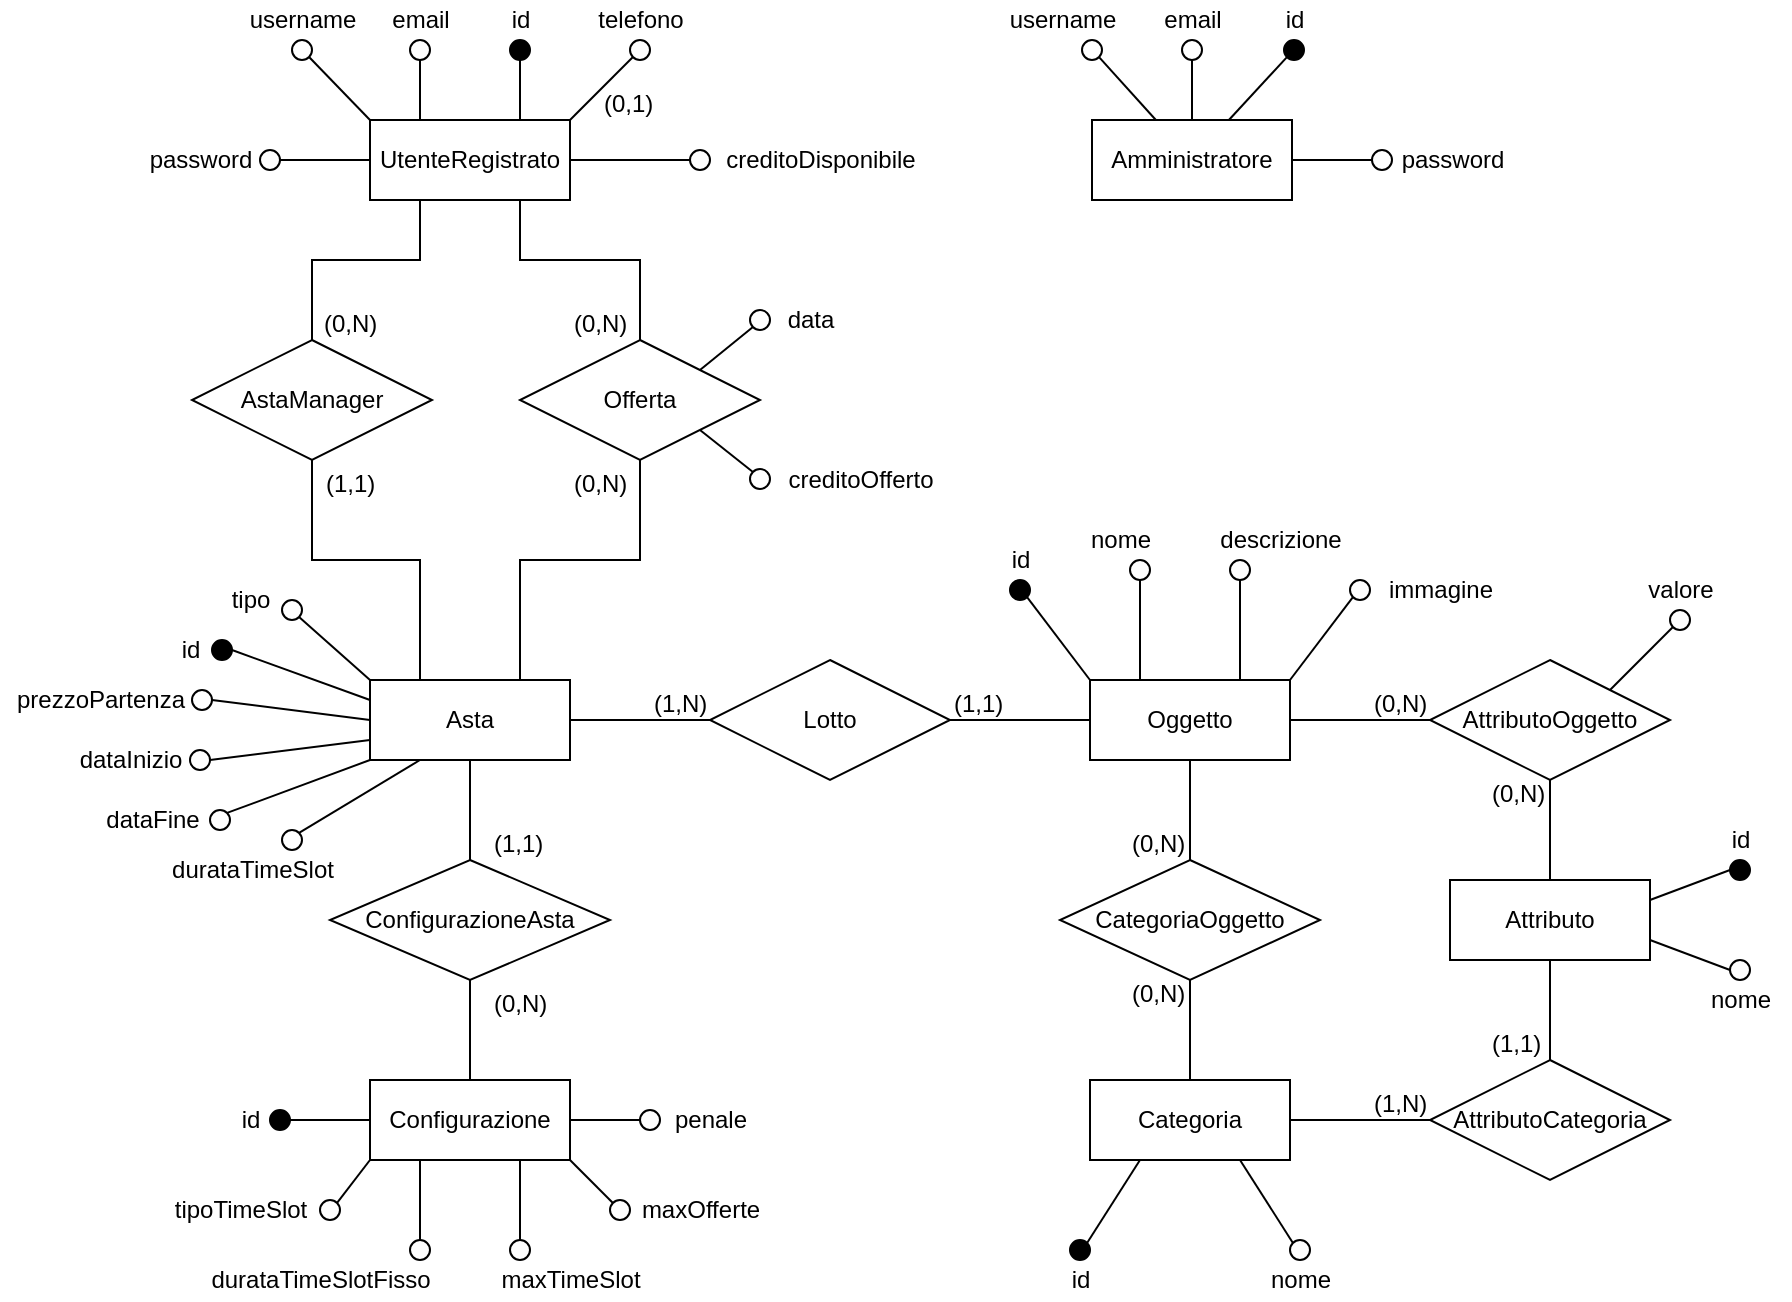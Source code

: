 <mxfile version="12.7.4" type="device"><diagram id="C5RBs43oDa-KdzZeNtuy" name="Page-1"><mxGraphModel dx="868" dy="457" grid="1" gridSize="10" guides="1" tooltips="1" connect="1" arrows="1" fold="1" page="1" pageScale="1" pageWidth="827" pageHeight="1169" math="0" shadow="0"><root><mxCell id="WIyWlLk6GJQsqaUBKTNV-0"/><mxCell id="WIyWlLk6GJQsqaUBKTNV-1" parent="WIyWlLk6GJQsqaUBKTNV-0"/><mxCell id="B5QC1HTYTgnhZ62TJwQQ-0" value="UtenteRegistrato" style="whiteSpace=wrap;html=1;align=center;" parent="WIyWlLk6GJQsqaUBKTNV-1" vertex="1"><mxGeometry x="189" y="100" width="100" height="40" as="geometry"/></mxCell><mxCell id="B5QC1HTYTgnhZ62TJwQQ-2" value="Asta" style="whiteSpace=wrap;html=1;align=center;" parent="WIyWlLk6GJQsqaUBKTNV-1" vertex="1"><mxGeometry x="189" y="380" width="100" height="40" as="geometry"/></mxCell><mxCell id="B5QC1HTYTgnhZ62TJwQQ-5" value="Configurazione" style="whiteSpace=wrap;html=1;align=center;" parent="WIyWlLk6GJQsqaUBKTNV-1" vertex="1"><mxGeometry x="189" y="580" width="100" height="40" as="geometry"/></mxCell><mxCell id="B5QC1HTYTgnhZ62TJwQQ-6" value="AstaManager" style="shape=rhombus;perimeter=rhombusPerimeter;whiteSpace=wrap;html=1;align=center;" parent="WIyWlLk6GJQsqaUBKTNV-1" vertex="1"><mxGeometry x="100" y="210" width="120" height="60" as="geometry"/></mxCell><mxCell id="B5QC1HTYTgnhZ62TJwQQ-9" value="ConfigurazioneAsta" style="shape=rhombus;perimeter=rhombusPerimeter;whiteSpace=wrap;html=1;align=center;" parent="WIyWlLk6GJQsqaUBKTNV-1" vertex="1"><mxGeometry x="169" y="470" width="140" height="60" as="geometry"/></mxCell><mxCell id="B5QC1HTYTgnhZ62TJwQQ-10" value="Lotto" style="shape=rhombus;perimeter=rhombusPerimeter;whiteSpace=wrap;html=1;align=center;" parent="WIyWlLk6GJQsqaUBKTNV-1" vertex="1"><mxGeometry x="359" y="370" width="120" height="60" as="geometry"/></mxCell><mxCell id="B5QC1HTYTgnhZ62TJwQQ-12" value="username" style="text;html=1;align=center;verticalAlign=middle;resizable=0;points=[];autosize=1;" parent="WIyWlLk6GJQsqaUBKTNV-1" vertex="1"><mxGeometry x="500" y="40" width="70" height="20" as="geometry"/></mxCell><mxCell id="B5QC1HTYTgnhZ62TJwQQ-14" value="Amministratore" style="whiteSpace=wrap;html=1;align=center;" parent="WIyWlLk6GJQsqaUBKTNV-1" vertex="1"><mxGeometry x="550" y="100" width="100" height="40" as="geometry"/></mxCell><mxCell id="B5QC1HTYTgnhZ62TJwQQ-17" value="" style="endArrow=none;html=1;labelBackgroundColor=#000000;fillColor=#000000;entryX=1;entryY=1;entryDx=0;entryDy=0;" parent="WIyWlLk6GJQsqaUBKTNV-1" source="B5QC1HTYTgnhZ62TJwQQ-14" target="B5QC1HTYTgnhZ62TJwQQ-18" edge="1"><mxGeometry width="50" height="50" relative="1" as="geometry"><mxPoint x="576" y="100" as="sourcePoint"/><mxPoint x="546" y="65" as="targetPoint"/></mxGeometry></mxCell><mxCell id="B5QC1HTYTgnhZ62TJwQQ-18" value="" style="ellipse;whiteSpace=wrap;html=1;align=center;" parent="WIyWlLk6GJQsqaUBKTNV-1" vertex="1"><mxGeometry x="545" y="60" width="10" height="10" as="geometry"/></mxCell><mxCell id="B5QC1HTYTgnhZ62TJwQQ-19" value="email" style="text;html=1;align=center;verticalAlign=middle;resizable=0;points=[];autosize=1;" parent="WIyWlLk6GJQsqaUBKTNV-1" vertex="1"><mxGeometry x="580" y="40" width="40" height="20" as="geometry"/></mxCell><mxCell id="B5QC1HTYTgnhZ62TJwQQ-20" value="" style="ellipse;whiteSpace=wrap;html=1;align=center;" parent="WIyWlLk6GJQsqaUBKTNV-1" vertex="1"><mxGeometry x="595" y="60" width="10" height="10" as="geometry"/></mxCell><mxCell id="B5QC1HTYTgnhZ62TJwQQ-21" value="id" style="text;html=1;align=center;verticalAlign=middle;resizable=0;points=[];autosize=1;" parent="WIyWlLk6GJQsqaUBKTNV-1" vertex="1"><mxGeometry x="641" y="40" width="20" height="20" as="geometry"/></mxCell><mxCell id="B5QC1HTYTgnhZ62TJwQQ-22" value="" style="ellipse;whiteSpace=wrap;html=1;align=center;fillColor=#000000;" parent="WIyWlLk6GJQsqaUBKTNV-1" vertex="1"><mxGeometry x="646" y="60" width="10" height="10" as="geometry"/></mxCell><mxCell id="B5QC1HTYTgnhZ62TJwQQ-23" value="" style="endArrow=none;html=1;labelBackgroundColor=#000000;fillColor=#000000;entryX=0.5;entryY=1;entryDx=0;entryDy=0;" parent="WIyWlLk6GJQsqaUBKTNV-1" source="B5QC1HTYTgnhZ62TJwQQ-14" target="B5QC1HTYTgnhZ62TJwQQ-20" edge="1"><mxGeometry width="50" height="50" relative="1" as="geometry"><mxPoint x="601" y="100" as="sourcePoint"/><mxPoint x="871" y="240" as="targetPoint"/></mxGeometry></mxCell><mxCell id="B5QC1HTYTgnhZ62TJwQQ-24" value="" style="endArrow=none;html=1;labelBackgroundColor=#000000;fillColor=#000000;entryX=0;entryY=1;entryDx=0;entryDy=0;" parent="WIyWlLk6GJQsqaUBKTNV-1" source="B5QC1HTYTgnhZ62TJwQQ-14" target="B5QC1HTYTgnhZ62TJwQQ-22" edge="1"><mxGeometry width="50" height="50" relative="1" as="geometry"><mxPoint x="626" y="100" as="sourcePoint"/><mxPoint x="681" y="100" as="targetPoint"/></mxGeometry></mxCell><mxCell id="B5QC1HTYTgnhZ62TJwQQ-25" value="telefono" style="text;html=1;align=center;verticalAlign=middle;resizable=0;points=[];autosize=1;" parent="WIyWlLk6GJQsqaUBKTNV-1" vertex="1"><mxGeometry x="294" y="40" width="60" height="20" as="geometry"/></mxCell><mxCell id="B5QC1HTYTgnhZ62TJwQQ-26" value="" style="ellipse;whiteSpace=wrap;html=1;align=center;" parent="WIyWlLk6GJQsqaUBKTNV-1" vertex="1"><mxGeometry x="319" y="60" width="10" height="10" as="geometry"/></mxCell><mxCell id="B5QC1HTYTgnhZ62TJwQQ-27" value="" style="endArrow=none;html=1;labelBackgroundColor=#000000;fillColor=#000000;exitX=0.75;exitY=0;exitDx=0;exitDy=0;entryX=0;entryY=1;entryDx=0;entryDy=0;" parent="WIyWlLk6GJQsqaUBKTNV-1" target="B5QC1HTYTgnhZ62TJwQQ-26" edge="1"><mxGeometry width="50" height="50" relative="1" as="geometry"><mxPoint x="289" y="100" as="sourcePoint"/><mxPoint x="364" as="targetPoint"/></mxGeometry></mxCell><mxCell id="B5QC1HTYTgnhZ62TJwQQ-28" value="creditoDisponibile" style="text;html=1;align=center;verticalAlign=middle;resizable=0;points=[];autosize=1;" parent="WIyWlLk6GJQsqaUBKTNV-1" vertex="1"><mxGeometry x="359" y="110" width="110" height="20" as="geometry"/></mxCell><mxCell id="B5QC1HTYTgnhZ62TJwQQ-29" value="" style="ellipse;whiteSpace=wrap;html=1;align=center;" parent="WIyWlLk6GJQsqaUBKTNV-1" vertex="1"><mxGeometry x="349" y="115" width="10" height="10" as="geometry"/></mxCell><mxCell id="B5QC1HTYTgnhZ62TJwQQ-30" value="" style="endArrow=none;html=1;labelBackgroundColor=#000000;fillColor=#000000;exitX=1;exitY=0.5;exitDx=0;exitDy=0;entryX=0;entryY=0.5;entryDx=0;entryDy=0;" parent="WIyWlLk6GJQsqaUBKTNV-1" source="B5QC1HTYTgnhZ62TJwQQ-0" target="B5QC1HTYTgnhZ62TJwQQ-29" edge="1"><mxGeometry width="50" height="50" relative="1" as="geometry"><mxPoint x="379" y="150" as="sourcePoint"/><mxPoint x="319" y="50" as="targetPoint"/></mxGeometry></mxCell><mxCell id="B5QC1HTYTgnhZ62TJwQQ-35" value="" style="endArrow=none;html=1;rounded=0;labelBackgroundColor=#000000;fillColor=#000000;entryX=0;entryY=0.5;entryDx=0;entryDy=0;exitX=1;exitY=0.5;exitDx=0;exitDy=0;" parent="WIyWlLk6GJQsqaUBKTNV-1" source="B5QC1HTYTgnhZ62TJwQQ-2" target="B5QC1HTYTgnhZ62TJwQQ-10" edge="1"><mxGeometry relative="1" as="geometry"><mxPoint x="289" y="399.5" as="sourcePoint"/><mxPoint x="359" y="399.5" as="targetPoint"/></mxGeometry></mxCell><mxCell id="B5QC1HTYTgnhZ62TJwQQ-36" value="(1,N)" style="resizable=0;html=1;align=left;verticalAlign=bottom;" parent="B5QC1HTYTgnhZ62TJwQQ-35" connectable="0" vertex="1"><mxGeometry x="-1" relative="1" as="geometry"><mxPoint x="40" as="offset"/></mxGeometry></mxCell><mxCell id="B5QC1HTYTgnhZ62TJwQQ-37" value="" style="endArrow=none;html=1;rounded=0;labelBackgroundColor=#000000;fillColor=#000000;exitX=1;exitY=0.5;exitDx=0;exitDy=0;" parent="WIyWlLk6GJQsqaUBKTNV-1" source="B5QC1HTYTgnhZ62TJwQQ-10" target="mEuUZHEDWoG4GzLqdu4T-0" edge="1"><mxGeometry relative="1" as="geometry"><mxPoint x="479" y="399.5" as="sourcePoint"/><mxPoint x="549" y="400" as="targetPoint"/></mxGeometry></mxCell><mxCell id="B5QC1HTYTgnhZ62TJwQQ-38" value="(1,1)" style="resizable=0;html=1;align=left;verticalAlign=bottom;" parent="B5QC1HTYTgnhZ62TJwQQ-37" connectable="0" vertex="1"><mxGeometry x="-1" relative="1" as="geometry"><mxPoint as="offset"/></mxGeometry></mxCell><mxCell id="B5QC1HTYTgnhZ62TJwQQ-39" value="" style="endArrow=none;html=1;rounded=0;labelBackgroundColor=#000000;fillColor=#000000;exitX=0.75;exitY=1;exitDx=0;exitDy=0;" parent="WIyWlLk6GJQsqaUBKTNV-1" source="B5QC1HTYTgnhZ62TJwQQ-0" target="B5QC1HTYTgnhZ62TJwQQ-143" edge="1"><mxGeometry relative="1" as="geometry"><mxPoint x="224" y="180" as="sourcePoint"/><mxPoint x="239" y="215" as="targetPoint"/><Array as="points"><mxPoint x="264" y="170"/><mxPoint x="324" y="170"/></Array></mxGeometry></mxCell><mxCell id="B5QC1HTYTgnhZ62TJwQQ-40" value="(0,N)" style="resizable=0;html=1;align=left;verticalAlign=bottom;" parent="B5QC1HTYTgnhZ62TJwQQ-39" connectable="0" vertex="1"><mxGeometry x="-1" relative="1" as="geometry"><mxPoint x="25" y="70" as="offset"/></mxGeometry></mxCell><mxCell id="B5QC1HTYTgnhZ62TJwQQ-41" value="" style="endArrow=none;html=1;rounded=0;labelBackgroundColor=#000000;fillColor=#000000;exitX=0.25;exitY=1;exitDx=0;exitDy=0;entryX=0.5;entryY=0;entryDx=0;entryDy=0;entryPerimeter=0;" parent="WIyWlLk6GJQsqaUBKTNV-1" source="B5QC1HTYTgnhZ62TJwQQ-0" target="B5QC1HTYTgnhZ62TJwQQ-6" edge="1"><mxGeometry relative="1" as="geometry"><mxPoint x="89" y="140" as="sourcePoint"/><mxPoint x="154" y="190" as="targetPoint"/><Array as="points"><mxPoint x="214" y="170"/><mxPoint x="160" y="170"/></Array></mxGeometry></mxCell><mxCell id="B5QC1HTYTgnhZ62TJwQQ-42" value="(0,N)" style="resizable=0;html=1;align=left;verticalAlign=bottom;" parent="B5QC1HTYTgnhZ62TJwQQ-41" connectable="0" vertex="1"><mxGeometry x="-1" relative="1" as="geometry"><mxPoint x="-50" y="70" as="offset"/></mxGeometry></mxCell><mxCell id="B5QC1HTYTgnhZ62TJwQQ-43" value="" style="endArrow=none;html=1;rounded=0;labelBackgroundColor=#000000;fillColor=#000000;exitX=0.5;exitY=1;exitDx=0;exitDy=0;entryX=0.75;entryY=0;entryDx=0;entryDy=0;" parent="WIyWlLk6GJQsqaUBKTNV-1" source="B5QC1HTYTgnhZ62TJwQQ-143" target="B5QC1HTYTgnhZ62TJwQQ-2" edge="1"><mxGeometry relative="1" as="geometry"><mxPoint x="239" y="275" as="sourcePoint"/><mxPoint x="239" y="340" as="targetPoint"/><Array as="points"><mxPoint x="324" y="320"/><mxPoint x="264" y="320"/></Array></mxGeometry></mxCell><mxCell id="B5QC1HTYTgnhZ62TJwQQ-44" value="(0,N)" style="resizable=0;html=1;align=left;verticalAlign=bottom;" parent="B5QC1HTYTgnhZ62TJwQQ-43" connectable="0" vertex="1"><mxGeometry x="-1" relative="1" as="geometry"><mxPoint x="-35" y="20" as="offset"/></mxGeometry></mxCell><mxCell id="B5QC1HTYTgnhZ62TJwQQ-45" value="" style="endArrow=none;html=1;rounded=0;labelBackgroundColor=#000000;fillColor=#000000;exitX=0.5;exitY=1;exitDx=0;exitDy=0;entryX=0.25;entryY=0;entryDx=0;entryDy=0;" parent="WIyWlLk6GJQsqaUBKTNV-1" source="B5QC1HTYTgnhZ62TJwQQ-6" target="B5QC1HTYTgnhZ62TJwQQ-2" edge="1"><mxGeometry relative="1" as="geometry"><mxPoint x="159" y="250" as="sourcePoint"/><mxPoint x="224" y="300" as="targetPoint"/><Array as="points"><mxPoint x="160" y="320"/><mxPoint x="214" y="320"/></Array></mxGeometry></mxCell><mxCell id="B5QC1HTYTgnhZ62TJwQQ-46" value="(1,1)" style="resizable=0;html=1;align=left;verticalAlign=bottom;" parent="B5QC1HTYTgnhZ62TJwQQ-45" connectable="0" vertex="1"><mxGeometry x="-1" relative="1" as="geometry"><mxPoint x="5" y="20" as="offset"/></mxGeometry></mxCell><mxCell id="B5QC1HTYTgnhZ62TJwQQ-47" value="" style="endArrow=none;html=1;rounded=0;labelBackgroundColor=#000000;fillColor=#000000;entryX=0.5;entryY=0;entryDx=0;entryDy=0;exitX=0.5;exitY=1;exitDx=0;exitDy=0;" parent="WIyWlLk6GJQsqaUBKTNV-1" source="B5QC1HTYTgnhZ62TJwQQ-2" target="B5QC1HTYTgnhZ62TJwQQ-9" edge="1"><mxGeometry relative="1" as="geometry"><mxPoint x="299" y="460" as="sourcePoint"/><mxPoint x="369" y="460" as="targetPoint"/></mxGeometry></mxCell><mxCell id="B5QC1HTYTgnhZ62TJwQQ-48" value="(1,1)" style="resizable=0;html=1;align=left;verticalAlign=bottom;" parent="B5QC1HTYTgnhZ62TJwQQ-47" connectable="0" vertex="1"><mxGeometry x="-1" relative="1" as="geometry"><mxPoint x="10" y="50" as="offset"/></mxGeometry></mxCell><mxCell id="B5QC1HTYTgnhZ62TJwQQ-49" value="" style="endArrow=none;html=1;rounded=0;labelBackgroundColor=#000000;fillColor=#000000;" parent="WIyWlLk6GJQsqaUBKTNV-1" source="B5QC1HTYTgnhZ62TJwQQ-9" target="B5QC1HTYTgnhZ62TJwQQ-5" edge="1"><mxGeometry relative="1" as="geometry"><mxPoint x="238.5" y="530" as="sourcePoint"/><mxPoint x="238.5" y="580" as="targetPoint"/></mxGeometry></mxCell><mxCell id="B5QC1HTYTgnhZ62TJwQQ-50" value="(0,N)" style="resizable=0;html=1;align=left;verticalAlign=bottom;" parent="B5QC1HTYTgnhZ62TJwQQ-49" connectable="0" vertex="1"><mxGeometry x="-1" relative="1" as="geometry"><mxPoint x="10" y="20" as="offset"/></mxGeometry></mxCell><mxCell id="B5QC1HTYTgnhZ62TJwQQ-55" value="creditoOfferto" style="text;html=1;align=center;verticalAlign=middle;resizable=0;points=[];autosize=1;" parent="WIyWlLk6GJQsqaUBKTNV-1" vertex="1"><mxGeometry x="389" y="269.5" width="90" height="20" as="geometry"/></mxCell><mxCell id="B5QC1HTYTgnhZ62TJwQQ-56" value="" style="ellipse;whiteSpace=wrap;html=1;align=center;" parent="WIyWlLk6GJQsqaUBKTNV-1" vertex="1"><mxGeometry x="379" y="274.5" width="10" height="10" as="geometry"/></mxCell><mxCell id="B5QC1HTYTgnhZ62TJwQQ-57" value="" style="endArrow=none;html=1;labelBackgroundColor=#000000;fillColor=#000000;entryX=1;entryY=1;entryDx=0;entryDy=0;exitX=0;exitY=0;exitDx=0;exitDy=0;" parent="WIyWlLk6GJQsqaUBKTNV-1" source="B5QC1HTYTgnhZ62TJwQQ-56" target="B5QC1HTYTgnhZ62TJwQQ-143" edge="1"><mxGeometry width="50" height="50" relative="1" as="geometry"><mxPoint x="294" y="280" as="sourcePoint"/><mxPoint x="274" y="260" as="targetPoint"/></mxGeometry></mxCell><mxCell id="B5QC1HTYTgnhZ62TJwQQ-58" value="id" style="text;html=1;align=center;verticalAlign=middle;resizable=0;points=[];autosize=1;" parent="WIyWlLk6GJQsqaUBKTNV-1" vertex="1"><mxGeometry x="89" y="355" width="20" height="20" as="geometry"/></mxCell><mxCell id="B5QC1HTYTgnhZ62TJwQQ-59" value="" style="ellipse;whiteSpace=wrap;html=1;align=center;fillColor=#000000;" parent="WIyWlLk6GJQsqaUBKTNV-1" vertex="1"><mxGeometry x="110" y="360" width="10" height="10" as="geometry"/></mxCell><mxCell id="B5QC1HTYTgnhZ62TJwQQ-60" value="prezzoPartenza" style="text;html=1;align=center;verticalAlign=middle;resizable=0;points=[];autosize=1;" parent="WIyWlLk6GJQsqaUBKTNV-1" vertex="1"><mxGeometry x="4" y="380" width="100" height="20" as="geometry"/></mxCell><mxCell id="B5QC1HTYTgnhZ62TJwQQ-61" value="" style="ellipse;whiteSpace=wrap;html=1;align=center;" parent="WIyWlLk6GJQsqaUBKTNV-1" vertex="1"><mxGeometry x="100" y="385" width="10" height="10" as="geometry"/></mxCell><mxCell id="B5QC1HTYTgnhZ62TJwQQ-62" value="dataFine" style="text;html=1;align=center;verticalAlign=middle;resizable=0;points=[];autosize=1;" parent="WIyWlLk6GJQsqaUBKTNV-1" vertex="1"><mxGeometry x="50" y="440" width="60" height="20" as="geometry"/></mxCell><mxCell id="B5QC1HTYTgnhZ62TJwQQ-63" value="" style="ellipse;whiteSpace=wrap;html=1;align=center;" parent="WIyWlLk6GJQsqaUBKTNV-1" vertex="1"><mxGeometry x="109" y="445" width="10" height="10" as="geometry"/></mxCell><mxCell id="B5QC1HTYTgnhZ62TJwQQ-64" value="durataTimeSlot" style="text;html=1;align=center;verticalAlign=middle;resizable=0;points=[];autosize=1;" parent="WIyWlLk6GJQsqaUBKTNV-1" vertex="1"><mxGeometry x="80" y="465" width="100" height="20" as="geometry"/></mxCell><mxCell id="B5QC1HTYTgnhZ62TJwQQ-65" value="" style="ellipse;whiteSpace=wrap;html=1;align=center;" parent="WIyWlLk6GJQsqaUBKTNV-1" vertex="1"><mxGeometry x="145" y="455" width="10" height="10" as="geometry"/></mxCell><mxCell id="B5QC1HTYTgnhZ62TJwQQ-66" value="dataInizio" style="text;html=1;align=center;verticalAlign=middle;resizable=0;points=[];autosize=1;" parent="WIyWlLk6GJQsqaUBKTNV-1" vertex="1"><mxGeometry x="34" y="410" width="70" height="20" as="geometry"/></mxCell><mxCell id="B5QC1HTYTgnhZ62TJwQQ-67" value="" style="ellipse;whiteSpace=wrap;html=1;align=center;" parent="WIyWlLk6GJQsqaUBKTNV-1" vertex="1"><mxGeometry x="99" y="415" width="10" height="10" as="geometry"/></mxCell><mxCell id="B5QC1HTYTgnhZ62TJwQQ-68" value="" style="endArrow=none;html=1;rounded=0;labelBackgroundColor=#000000;fillColor=#000000;entryX=0;entryY=0.25;entryDx=0;entryDy=0;exitX=1;exitY=0.5;exitDx=0;exitDy=0;" parent="WIyWlLk6GJQsqaUBKTNV-1" source="B5QC1HTYTgnhZ62TJwQQ-59" target="B5QC1HTYTgnhZ62TJwQQ-2" edge="1"><mxGeometry relative="1" as="geometry"><mxPoint x="93" y="369" as="sourcePoint"/><mxPoint x="259" y="390" as="targetPoint"/></mxGeometry></mxCell><mxCell id="B5QC1HTYTgnhZ62TJwQQ-69" value="" style="endArrow=none;html=1;rounded=0;labelBackgroundColor=#000000;fillColor=#000000;exitX=1;exitY=0;exitDx=0;exitDy=0;entryX=0.25;entryY=1;entryDx=0;entryDy=0;" parent="WIyWlLk6GJQsqaUBKTNV-1" source="B5QC1HTYTgnhZ62TJwQQ-65" target="B5QC1HTYTgnhZ62TJwQQ-2" edge="1"><mxGeometry relative="1" as="geometry"><mxPoint x="79" y="410" as="sourcePoint"/><mxPoint x="239" y="410" as="targetPoint"/></mxGeometry></mxCell><mxCell id="B5QC1HTYTgnhZ62TJwQQ-70" value="" style="endArrow=none;html=1;rounded=0;labelBackgroundColor=#000000;fillColor=#000000;exitX=1;exitY=0.5;exitDx=0;exitDy=0;entryX=0;entryY=0.5;entryDx=0;entryDy=0;" parent="WIyWlLk6GJQsqaUBKTNV-1" source="B5QC1HTYTgnhZ62TJwQQ-61" target="B5QC1HTYTgnhZ62TJwQQ-2" edge="1"><mxGeometry relative="1" as="geometry"><mxPoint x="89" y="390" as="sourcePoint"/><mxPoint x="249" y="390" as="targetPoint"/></mxGeometry></mxCell><mxCell id="B5QC1HTYTgnhZ62TJwQQ-71" value="" style="endArrow=none;html=1;rounded=0;labelBackgroundColor=#000000;fillColor=#000000;exitX=1;exitY=0.5;exitDx=0;exitDy=0;entryX=0;entryY=0.75;entryDx=0;entryDy=0;" parent="WIyWlLk6GJQsqaUBKTNV-1" source="B5QC1HTYTgnhZ62TJwQQ-67" target="B5QC1HTYTgnhZ62TJwQQ-2" edge="1"><mxGeometry relative="1" as="geometry"><mxPoint x="79" y="400" as="sourcePoint"/><mxPoint x="189" y="400" as="targetPoint"/></mxGeometry></mxCell><mxCell id="B5QC1HTYTgnhZ62TJwQQ-72" value="" style="endArrow=none;html=1;rounded=0;labelBackgroundColor=#000000;fillColor=#000000;exitX=1;exitY=0;exitDx=0;exitDy=0;entryX=0;entryY=1;entryDx=0;entryDy=0;" parent="WIyWlLk6GJQsqaUBKTNV-1" source="B5QC1HTYTgnhZ62TJwQQ-63" target="B5QC1HTYTgnhZ62TJwQQ-2" edge="1"><mxGeometry relative="1" as="geometry"><mxPoint x="109" y="410" as="sourcePoint"/><mxPoint x="269" y="410" as="targetPoint"/></mxGeometry></mxCell><mxCell id="B5QC1HTYTgnhZ62TJwQQ-73" value="id" style="text;html=1;align=center;verticalAlign=middle;resizable=0;points=[];autosize=1;" parent="WIyWlLk6GJQsqaUBKTNV-1" vertex="1"><mxGeometry x="119" y="590" width="20" height="20" as="geometry"/></mxCell><mxCell id="B5QC1HTYTgnhZ62TJwQQ-74" value="" style="ellipse;whiteSpace=wrap;html=1;align=center;fillColor=#000000;" parent="WIyWlLk6GJQsqaUBKTNV-1" vertex="1"><mxGeometry x="139" y="595" width="10" height="10" as="geometry"/></mxCell><mxCell id="B5QC1HTYTgnhZ62TJwQQ-75" value="tipoTimeSlot" style="text;html=1;align=center;verticalAlign=middle;resizable=0;points=[];autosize=1;" parent="WIyWlLk6GJQsqaUBKTNV-1" vertex="1"><mxGeometry x="84" y="635" width="80" height="20" as="geometry"/></mxCell><mxCell id="B5QC1HTYTgnhZ62TJwQQ-76" value="" style="ellipse;whiteSpace=wrap;html=1;align=center;" parent="WIyWlLk6GJQsqaUBKTNV-1" vertex="1"><mxGeometry x="164" y="640" width="10" height="10" as="geometry"/></mxCell><mxCell id="B5QC1HTYTgnhZ62TJwQQ-77" value="maxTimeSlot" style="text;html=1;align=center;verticalAlign=middle;resizable=0;points=[];autosize=1;" parent="WIyWlLk6GJQsqaUBKTNV-1" vertex="1"><mxGeometry x="244" y="670" width="90" height="20" as="geometry"/></mxCell><mxCell id="B5QC1HTYTgnhZ62TJwQQ-78" value="" style="ellipse;whiteSpace=wrap;html=1;align=center;" parent="WIyWlLk6GJQsqaUBKTNV-1" vertex="1"><mxGeometry x="259" y="660" width="10" height="10" as="geometry"/></mxCell><mxCell id="B5QC1HTYTgnhZ62TJwQQ-79" value="maxOfferte" style="text;html=1;align=center;verticalAlign=middle;resizable=0;points=[];autosize=1;" parent="WIyWlLk6GJQsqaUBKTNV-1" vertex="1"><mxGeometry x="319" y="635" width="70" height="20" as="geometry"/></mxCell><mxCell id="B5QC1HTYTgnhZ62TJwQQ-80" value="" style="ellipse;whiteSpace=wrap;html=1;align=center;" parent="WIyWlLk6GJQsqaUBKTNV-1" vertex="1"><mxGeometry x="309" y="640" width="10" height="10" as="geometry"/></mxCell><mxCell id="B5QC1HTYTgnhZ62TJwQQ-81" value="durataTimeSlotFisso" style="text;html=1;align=center;verticalAlign=middle;resizable=0;points=[];autosize=1;" parent="WIyWlLk6GJQsqaUBKTNV-1" vertex="1"><mxGeometry x="99" y="670" width="130" height="20" as="geometry"/></mxCell><mxCell id="B5QC1HTYTgnhZ62TJwQQ-82" value="" style="ellipse;whiteSpace=wrap;html=1;align=center;" parent="WIyWlLk6GJQsqaUBKTNV-1" vertex="1"><mxGeometry x="209" y="660" width="10" height="10" as="geometry"/></mxCell><mxCell id="B5QC1HTYTgnhZ62TJwQQ-83" value="data" style="text;html=1;align=center;verticalAlign=middle;resizable=0;points=[];autosize=1;" parent="WIyWlLk6GJQsqaUBKTNV-1" vertex="1"><mxGeometry x="389" y="190" width="40" height="20" as="geometry"/></mxCell><mxCell id="B5QC1HTYTgnhZ62TJwQQ-84" value="" style="ellipse;whiteSpace=wrap;html=1;align=center;fillColor=#FFFFFF;" parent="WIyWlLk6GJQsqaUBKTNV-1" vertex="1"><mxGeometry x="379" y="195" width="10" height="10" as="geometry"/></mxCell><mxCell id="B5QC1HTYTgnhZ62TJwQQ-85" value="" style="endArrow=none;html=1;rounded=0;labelBackgroundColor=#000000;fillColor=#000000;exitX=1;exitY=0;exitDx=0;exitDy=0;entryX=0;entryY=1;entryDx=0;entryDy=0;" parent="WIyWlLk6GJQsqaUBKTNV-1" source="B5QC1HTYTgnhZ62TJwQQ-143" target="B5QC1HTYTgnhZ62TJwQQ-84" edge="1"><mxGeometry relative="1" as="geometry"><mxPoint x="410" y="222.5" as="sourcePoint"/><mxPoint x="385" y="209" as="targetPoint"/></mxGeometry></mxCell><mxCell id="B5QC1HTYTgnhZ62TJwQQ-86" value="penale" style="text;html=1;align=center;verticalAlign=middle;resizable=0;points=[];autosize=1;" parent="WIyWlLk6GJQsqaUBKTNV-1" vertex="1"><mxGeometry x="334" y="590" width="50" height="20" as="geometry"/></mxCell><mxCell id="B5QC1HTYTgnhZ62TJwQQ-87" value="" style="ellipse;whiteSpace=wrap;html=1;align=center;" parent="WIyWlLk6GJQsqaUBKTNV-1" vertex="1"><mxGeometry x="324" y="595" width="10" height="10" as="geometry"/></mxCell><mxCell id="B5QC1HTYTgnhZ62TJwQQ-88" value="" style="endArrow=none;html=1;rounded=0;labelBackgroundColor=#000000;fillColor=#000000;exitX=1;exitY=0.5;exitDx=0;exitDy=0;entryX=0;entryY=0.5;entryDx=0;entryDy=0;" parent="WIyWlLk6GJQsqaUBKTNV-1" source="B5QC1HTYTgnhZ62TJwQQ-74" target="B5QC1HTYTgnhZ62TJwQQ-5" edge="1"><mxGeometry relative="1" as="geometry"><mxPoint x="139" y="580" as="sourcePoint"/><mxPoint x="299" y="580" as="targetPoint"/></mxGeometry></mxCell><mxCell id="B5QC1HTYTgnhZ62TJwQQ-89" value="" style="endArrow=none;html=1;rounded=0;labelBackgroundColor=#000000;fillColor=#000000;exitX=1;exitY=0.5;exitDx=0;exitDy=0;entryX=0;entryY=0.5;entryDx=0;entryDy=0;" parent="WIyWlLk6GJQsqaUBKTNV-1" source="B5QC1HTYTgnhZ62TJwQQ-5" target="B5QC1HTYTgnhZ62TJwQQ-87" edge="1"><mxGeometry relative="1" as="geometry"><mxPoint x="304" y="610" as="sourcePoint"/><mxPoint x="344" y="610" as="targetPoint"/></mxGeometry></mxCell><mxCell id="B5QC1HTYTgnhZ62TJwQQ-90" value="" style="endArrow=none;html=1;rounded=0;labelBackgroundColor=#000000;fillColor=#000000;exitX=1;exitY=0;exitDx=0;exitDy=0;entryX=0;entryY=1;entryDx=0;entryDy=0;" parent="WIyWlLk6GJQsqaUBKTNV-1" source="B5QC1HTYTgnhZ62TJwQQ-76" target="B5QC1HTYTgnhZ62TJwQQ-5" edge="1"><mxGeometry relative="1" as="geometry"><mxPoint x="189" y="640" as="sourcePoint"/><mxPoint x="349" y="640" as="targetPoint"/></mxGeometry></mxCell><mxCell id="B5QC1HTYTgnhZ62TJwQQ-91" value="" style="endArrow=none;html=1;rounded=0;labelBackgroundColor=#000000;fillColor=#000000;exitX=0;exitY=0;exitDx=0;exitDy=0;entryX=1;entryY=1;entryDx=0;entryDy=0;" parent="WIyWlLk6GJQsqaUBKTNV-1" source="B5QC1HTYTgnhZ62TJwQQ-80" target="B5QC1HTYTgnhZ62TJwQQ-5" edge="1"><mxGeometry relative="1" as="geometry"><mxPoint x="282.536" y="650.004" as="sourcePoint"/><mxPoint x="299" y="628.54" as="targetPoint"/></mxGeometry></mxCell><mxCell id="B5QC1HTYTgnhZ62TJwQQ-92" value="" style="endArrow=none;html=1;rounded=0;labelBackgroundColor=#000000;fillColor=#000000;exitX=0.25;exitY=1;exitDx=0;exitDy=0;entryX=0.5;entryY=0;entryDx=0;entryDy=0;" parent="WIyWlLk6GJQsqaUBKTNV-1" source="B5QC1HTYTgnhZ62TJwQQ-5" target="B5QC1HTYTgnhZ62TJwQQ-82" edge="1"><mxGeometry relative="1" as="geometry"><mxPoint x="199" y="640" as="sourcePoint"/><mxPoint x="359" y="640" as="targetPoint"/></mxGeometry></mxCell><mxCell id="B5QC1HTYTgnhZ62TJwQQ-93" value="" style="endArrow=none;html=1;rounded=0;labelBackgroundColor=#000000;fillColor=#000000;exitX=0.75;exitY=1;exitDx=0;exitDy=0;entryX=0.5;entryY=0;entryDx=0;entryDy=0;" parent="WIyWlLk6GJQsqaUBKTNV-1" source="B5QC1HTYTgnhZ62TJwQQ-5" target="B5QC1HTYTgnhZ62TJwQQ-78" edge="1"><mxGeometry relative="1" as="geometry"><mxPoint x="249" y="640" as="sourcePoint"/><mxPoint x="409" y="640" as="targetPoint"/></mxGeometry></mxCell><mxCell id="B5QC1HTYTgnhZ62TJwQQ-129" value="username" style="text;html=1;align=center;verticalAlign=middle;resizable=0;points=[];autosize=1;" parent="WIyWlLk6GJQsqaUBKTNV-1" vertex="1"><mxGeometry x="120" y="40" width="70" height="20" as="geometry"/></mxCell><mxCell id="B5QC1HTYTgnhZ62TJwQQ-130" value="" style="endArrow=none;html=1;labelBackgroundColor=#000000;fillColor=#000000;exitX=0;exitY=0;exitDx=0;exitDy=0;entryX=1;entryY=1;entryDx=0;entryDy=0;" parent="WIyWlLk6GJQsqaUBKTNV-1" source="B5QC1HTYTgnhZ62TJwQQ-0" target="B5QC1HTYTgnhZ62TJwQQ-131" edge="1"><mxGeometry width="50" height="50" relative="1" as="geometry"><mxPoint x="215" y="100" as="sourcePoint"/><mxPoint x="185" y="65" as="targetPoint"/></mxGeometry></mxCell><mxCell id="B5QC1HTYTgnhZ62TJwQQ-131" value="" style="ellipse;whiteSpace=wrap;html=1;align=center;" parent="WIyWlLk6GJQsqaUBKTNV-1" vertex="1"><mxGeometry x="150" y="60" width="10" height="10" as="geometry"/></mxCell><mxCell id="B5QC1HTYTgnhZ62TJwQQ-132" value="email" style="text;html=1;align=center;verticalAlign=middle;resizable=0;points=[];autosize=1;" parent="WIyWlLk6GJQsqaUBKTNV-1" vertex="1"><mxGeometry x="194" y="40" width="40" height="20" as="geometry"/></mxCell><mxCell id="B5QC1HTYTgnhZ62TJwQQ-133" value="" style="ellipse;whiteSpace=wrap;html=1;align=center;" parent="WIyWlLk6GJQsqaUBKTNV-1" vertex="1"><mxGeometry x="209" y="60" width="10" height="10" as="geometry"/></mxCell><mxCell id="B5QC1HTYTgnhZ62TJwQQ-134" value="id" style="text;html=1;align=center;verticalAlign=middle;resizable=0;points=[];autosize=1;" parent="WIyWlLk6GJQsqaUBKTNV-1" vertex="1"><mxGeometry x="254" y="40" width="20" height="20" as="geometry"/></mxCell><mxCell id="B5QC1HTYTgnhZ62TJwQQ-135" value="" style="ellipse;whiteSpace=wrap;html=1;align=center;fillColor=#000000;" parent="WIyWlLk6GJQsqaUBKTNV-1" vertex="1"><mxGeometry x="259" y="60" width="10" height="10" as="geometry"/></mxCell><mxCell id="B5QC1HTYTgnhZ62TJwQQ-136" value="" style="endArrow=none;html=1;labelBackgroundColor=#000000;fillColor=#000000;exitX=0.25;exitY=0;exitDx=0;exitDy=0;entryX=0.5;entryY=1;entryDx=0;entryDy=0;" parent="WIyWlLk6GJQsqaUBKTNV-1" source="B5QC1HTYTgnhZ62TJwQQ-0" target="B5QC1HTYTgnhZ62TJwQQ-133" edge="1"><mxGeometry width="50" height="50" relative="1" as="geometry"><mxPoint x="240" y="100" as="sourcePoint"/><mxPoint x="510" y="240" as="targetPoint"/></mxGeometry></mxCell><mxCell id="B5QC1HTYTgnhZ62TJwQQ-137" value="" style="endArrow=none;html=1;labelBackgroundColor=#000000;fillColor=#000000;exitX=0.75;exitY=0;exitDx=0;exitDy=0;entryX=0.5;entryY=1;entryDx=0;entryDy=0;" parent="WIyWlLk6GJQsqaUBKTNV-1" source="B5QC1HTYTgnhZ62TJwQQ-0" target="B5QC1HTYTgnhZ62TJwQQ-135" edge="1"><mxGeometry width="50" height="50" relative="1" as="geometry"><mxPoint x="265" y="100" as="sourcePoint"/><mxPoint x="261" y="69" as="targetPoint"/></mxGeometry></mxCell><mxCell id="B5QC1HTYTgnhZ62TJwQQ-138" value="tipo" style="text;html=1;align=center;verticalAlign=middle;resizable=0;points=[];autosize=1;" parent="WIyWlLk6GJQsqaUBKTNV-1" vertex="1"><mxGeometry x="114" y="330" width="30" height="20" as="geometry"/></mxCell><mxCell id="B5QC1HTYTgnhZ62TJwQQ-139" value="" style="ellipse;whiteSpace=wrap;html=1;align=center;" parent="WIyWlLk6GJQsqaUBKTNV-1" vertex="1"><mxGeometry x="145" y="340" width="10" height="10" as="geometry"/></mxCell><mxCell id="B5QC1HTYTgnhZ62TJwQQ-142" value="" style="endArrow=none;html=1;exitX=0;exitY=0;exitDx=0;exitDy=0;entryX=1;entryY=1;entryDx=0;entryDy=0;" parent="WIyWlLk6GJQsqaUBKTNV-1" source="B5QC1HTYTgnhZ62TJwQQ-2" target="B5QC1HTYTgnhZ62TJwQQ-139" edge="1"><mxGeometry width="50" height="50" relative="1" as="geometry"><mxPoint x="319" y="380" as="sourcePoint"/><mxPoint x="369" y="330" as="targetPoint"/></mxGeometry></mxCell><mxCell id="B5QC1HTYTgnhZ62TJwQQ-143" value="Offerta" style="shape=rhombus;perimeter=rhombusPerimeter;whiteSpace=wrap;html=1;align=center;" parent="WIyWlLk6GJQsqaUBKTNV-1" vertex="1"><mxGeometry x="264" y="210" width="120" height="60" as="geometry"/></mxCell><mxCell id="ZuLHJsi_Lw3JEodBIXjf-0" value="(0,1)" style="resizable=0;html=1;align=left;verticalAlign=bottom;" parent="WIyWlLk6GJQsqaUBKTNV-1" connectable="0" vertex="1"><mxGeometry x="264" y="100" as="geometry"><mxPoint x="40" as="offset"/></mxGeometry></mxCell><mxCell id="mEuUZHEDWoG4GzLqdu4T-0" value="Oggetto" style="whiteSpace=wrap;html=1;align=center;" parent="WIyWlLk6GJQsqaUBKTNV-1" vertex="1"><mxGeometry x="549" y="380" width="100" height="40" as="geometry"/></mxCell><mxCell id="mEuUZHEDWoG4GzLqdu4T-1" value="Categoria" style="whiteSpace=wrap;html=1;align=center;" parent="WIyWlLk6GJQsqaUBKTNV-1" vertex="1"><mxGeometry x="549" y="580" width="100" height="40" as="geometry"/></mxCell><mxCell id="mEuUZHEDWoG4GzLqdu4T-2" value="CategoriaOggetto" style="shape=rhombus;perimeter=rhombusPerimeter;whiteSpace=wrap;html=1;align=center;" parent="WIyWlLk6GJQsqaUBKTNV-1" vertex="1"><mxGeometry x="534" y="470" width="130" height="60" as="geometry"/></mxCell><mxCell id="mEuUZHEDWoG4GzLqdu4T-3" value="" style="endArrow=none;html=1;rounded=0;labelBackgroundColor=#000000;fillColor=#000000;exitX=0.5;exitY=1;exitDx=0;exitDy=0;entryX=0.5;entryY=0;entryDx=0;entryDy=0;" parent="WIyWlLk6GJQsqaUBKTNV-1" source="mEuUZHEDWoG4GzLqdu4T-0" target="mEuUZHEDWoG4GzLqdu4T-2" edge="1"><mxGeometry relative="1" as="geometry"><mxPoint x="598.5" y="420" as="sourcePoint"/><mxPoint x="598.5" y="470" as="targetPoint"/></mxGeometry></mxCell><mxCell id="mEuUZHEDWoG4GzLqdu4T-4" value="(0,N)" style="resizable=0;html=1;align=left;verticalAlign=bottom;" parent="mEuUZHEDWoG4GzLqdu4T-3" connectable="0" vertex="1"><mxGeometry x="-1" relative="1" as="geometry"><mxPoint x="-31" y="50" as="offset"/></mxGeometry></mxCell><mxCell id="mEuUZHEDWoG4GzLqdu4T-5" value="" style="endArrow=none;html=1;rounded=0;labelBackgroundColor=#000000;fillColor=#000000;" parent="WIyWlLk6GJQsqaUBKTNV-1" source="mEuUZHEDWoG4GzLqdu4T-2" target="mEuUZHEDWoG4GzLqdu4T-1" edge="1"><mxGeometry relative="1" as="geometry"><mxPoint x="594" y="530" as="sourcePoint"/><mxPoint x="594" y="580" as="targetPoint"/></mxGeometry></mxCell><mxCell id="mEuUZHEDWoG4GzLqdu4T-6" value="(0,N)" style="resizable=0;html=1;align=left;verticalAlign=bottom;" parent="mEuUZHEDWoG4GzLqdu4T-5" connectable="0" vertex="1"><mxGeometry x="-1" relative="1" as="geometry"><mxPoint x="-31" y="15" as="offset"/></mxGeometry></mxCell><mxCell id="mEuUZHEDWoG4GzLqdu4T-7" value="id" style="text;html=1;align=center;verticalAlign=middle;resizable=0;points=[];autosize=1;" parent="WIyWlLk6GJQsqaUBKTNV-1" vertex="1"><mxGeometry x="504" y="310" width="20" height="20" as="geometry"/></mxCell><mxCell id="mEuUZHEDWoG4GzLqdu4T-8" value="" style="ellipse;whiteSpace=wrap;html=1;align=center;fillColor=#000000;" parent="WIyWlLk6GJQsqaUBKTNV-1" vertex="1"><mxGeometry x="509" y="330" width="10" height="10" as="geometry"/></mxCell><mxCell id="mEuUZHEDWoG4GzLqdu4T-9" value="nome" style="text;html=1;align=center;verticalAlign=middle;resizable=0;points=[];autosize=1;" parent="WIyWlLk6GJQsqaUBKTNV-1" vertex="1"><mxGeometry x="539" y="300" width="50" height="20" as="geometry"/></mxCell><mxCell id="mEuUZHEDWoG4GzLqdu4T-10" value="" style="ellipse;whiteSpace=wrap;html=1;align=center;" parent="WIyWlLk6GJQsqaUBKTNV-1" vertex="1"><mxGeometry x="569" y="320" width="10" height="10" as="geometry"/></mxCell><mxCell id="mEuUZHEDWoG4GzLqdu4T-11" value="descrizione" style="text;html=1;align=center;verticalAlign=middle;resizable=0;points=[];autosize=1;" parent="WIyWlLk6GJQsqaUBKTNV-1" vertex="1"><mxGeometry x="604" y="300" width="80" height="20" as="geometry"/></mxCell><mxCell id="mEuUZHEDWoG4GzLqdu4T-12" value="" style="ellipse;whiteSpace=wrap;html=1;align=center;" parent="WIyWlLk6GJQsqaUBKTNV-1" vertex="1"><mxGeometry x="619" y="320" width="10" height="10" as="geometry"/></mxCell><mxCell id="mEuUZHEDWoG4GzLqdu4T-13" value="" style="endArrow=none;html=1;rounded=0;labelBackgroundColor=#000000;fillColor=#000000;exitX=1;exitY=1;exitDx=0;exitDy=0;entryX=0;entryY=0;entryDx=0;entryDy=0;" parent="WIyWlLk6GJQsqaUBKTNV-1" source="mEuUZHEDWoG4GzLqdu4T-8" target="mEuUZHEDWoG4GzLqdu4T-0" edge="1"><mxGeometry relative="1" as="geometry"><mxPoint x="709" y="340" as="sourcePoint"/><mxPoint x="759" y="360" as="targetPoint"/></mxGeometry></mxCell><mxCell id="mEuUZHEDWoG4GzLqdu4T-14" value="" style="endArrow=none;html=1;rounded=0;labelBackgroundColor=#000000;fillColor=#000000;exitX=0.5;exitY=1;exitDx=0;exitDy=0;entryX=0.25;entryY=0;entryDx=0;entryDy=0;" parent="WIyWlLk6GJQsqaUBKTNV-1" source="mEuUZHEDWoG4GzLqdu4T-10" target="mEuUZHEDWoG4GzLqdu4T-0" edge="1"><mxGeometry relative="1" as="geometry"><mxPoint x="759" y="400" as="sourcePoint"/><mxPoint x="759" y="380" as="targetPoint"/></mxGeometry></mxCell><mxCell id="mEuUZHEDWoG4GzLqdu4T-15" value="" style="endArrow=none;html=1;rounded=0;labelBackgroundColor=#000000;fillColor=#000000;exitX=0.75;exitY=0;exitDx=0;exitDy=0;entryX=0.5;entryY=1;entryDx=0;entryDy=0;" parent="WIyWlLk6GJQsqaUBKTNV-1" source="mEuUZHEDWoG4GzLqdu4T-0" target="mEuUZHEDWoG4GzLqdu4T-12" edge="1"><mxGeometry relative="1" as="geometry"><mxPoint x="784" y="380" as="sourcePoint"/><mxPoint x="929" y="400" as="targetPoint"/></mxGeometry></mxCell><mxCell id="mEuUZHEDWoG4GzLqdu4T-16" value="id" style="text;html=1;align=center;verticalAlign=middle;resizable=0;points=[];autosize=1;" parent="WIyWlLk6GJQsqaUBKTNV-1" vertex="1"><mxGeometry x="534" y="670" width="20" height="20" as="geometry"/></mxCell><mxCell id="mEuUZHEDWoG4GzLqdu4T-17" value="" style="ellipse;whiteSpace=wrap;html=1;align=center;fillColor=#000000;" parent="WIyWlLk6GJQsqaUBKTNV-1" vertex="1"><mxGeometry x="539" y="660" width="10" height="10" as="geometry"/></mxCell><mxCell id="mEuUZHEDWoG4GzLqdu4T-18" value="immagine" style="text;html=1;align=center;verticalAlign=middle;resizable=0;points=[];autosize=1;" parent="WIyWlLk6GJQsqaUBKTNV-1" vertex="1"><mxGeometry x="689" y="325" width="70" height="20" as="geometry"/></mxCell><mxCell id="mEuUZHEDWoG4GzLqdu4T-19" value="" style="ellipse;whiteSpace=wrap;html=1;align=center;" parent="WIyWlLk6GJQsqaUBKTNV-1" vertex="1"><mxGeometry x="679" y="330" width="10" height="10" as="geometry"/></mxCell><mxCell id="mEuUZHEDWoG4GzLqdu4T-20" value="" style="endArrow=none;html=1;rounded=0;labelBackgroundColor=#000000;fillColor=#000000;entryX=0.25;entryY=1;entryDx=0;entryDy=0;exitX=1;exitY=0;exitDx=0;exitDy=0;" parent="WIyWlLk6GJQsqaUBKTNV-1" source="mEuUZHEDWoG4GzLqdu4T-17" target="mEuUZHEDWoG4GzLqdu4T-1" edge="1"><mxGeometry relative="1" as="geometry"><mxPoint x="554" y="660" as="sourcePoint"/><mxPoint x="631.5" y="640" as="targetPoint"/></mxGeometry></mxCell><mxCell id="mEuUZHEDWoG4GzLqdu4T-21" value="" style="endArrow=none;html=1;rounded=0;labelBackgroundColor=#000000;fillColor=#000000;exitX=0;exitY=1;exitDx=0;exitDy=0;entryX=1;entryY=0;entryDx=0;entryDy=0;" parent="WIyWlLk6GJQsqaUBKTNV-1" source="mEuUZHEDWoG4GzLqdu4T-19" target="mEuUZHEDWoG4GzLqdu4T-0" edge="1"><mxGeometry relative="1" as="geometry"><mxPoint x="779" y="480" as="sourcePoint"/><mxPoint x="779" y="460" as="targetPoint"/></mxGeometry></mxCell><mxCell id="mEuUZHEDWoG4GzLqdu4T-22" value="AttributoOggetto" style="shape=rhombus;perimeter=rhombusPerimeter;whiteSpace=wrap;html=1;align=center;" parent="WIyWlLk6GJQsqaUBKTNV-1" vertex="1"><mxGeometry x="719" y="370" width="120" height="60" as="geometry"/></mxCell><mxCell id="mEuUZHEDWoG4GzLqdu4T-23" value="Attributo" style="whiteSpace=wrap;html=1;align=center;" parent="WIyWlLk6GJQsqaUBKTNV-1" vertex="1"><mxGeometry x="729" y="480" width="100" height="40" as="geometry"/></mxCell><mxCell id="mEuUZHEDWoG4GzLqdu4T-24" value="AttributoCategoria" style="shape=rhombus;perimeter=rhombusPerimeter;whiteSpace=wrap;html=1;align=center;" parent="WIyWlLk6GJQsqaUBKTNV-1" vertex="1"><mxGeometry x="719" y="570" width="120" height="60" as="geometry"/></mxCell><mxCell id="mEuUZHEDWoG4GzLqdu4T-25" value="" style="endArrow=none;html=1;rounded=0;labelBackgroundColor=#000000;fillColor=#000000;exitX=1;exitY=0.5;exitDx=0;exitDy=0;entryX=0;entryY=0.5;entryDx=0;entryDy=0;" parent="WIyWlLk6GJQsqaUBKTNV-1" source="mEuUZHEDWoG4GzLqdu4T-0" target="mEuUZHEDWoG4GzLqdu4T-22" edge="1"><mxGeometry relative="1" as="geometry"><mxPoint x="679" y="440" as="sourcePoint"/><mxPoint x="749" y="440" as="targetPoint"/></mxGeometry></mxCell><mxCell id="mEuUZHEDWoG4GzLqdu4T-26" value="(0,N)" style="resizable=0;html=1;align=left;verticalAlign=bottom;" parent="mEuUZHEDWoG4GzLqdu4T-25" connectable="0" vertex="1"><mxGeometry x="-1" relative="1" as="geometry"><mxPoint x="40" as="offset"/></mxGeometry></mxCell><mxCell id="mEuUZHEDWoG4GzLqdu4T-27" value="" style="endArrow=none;html=1;rounded=0;labelBackgroundColor=#000000;fillColor=#000000;exitX=1;exitY=0.5;exitDx=0;exitDy=0;entryX=0;entryY=0.5;entryDx=0;entryDy=0;" parent="WIyWlLk6GJQsqaUBKTNV-1" source="mEuUZHEDWoG4GzLqdu4T-1" target="mEuUZHEDWoG4GzLqdu4T-24" edge="1"><mxGeometry relative="1" as="geometry"><mxPoint x="659" y="590" as="sourcePoint"/><mxPoint x="729" y="590" as="targetPoint"/></mxGeometry></mxCell><mxCell id="mEuUZHEDWoG4GzLqdu4T-28" value="(1,N)" style="resizable=0;html=1;align=left;verticalAlign=bottom;" parent="mEuUZHEDWoG4GzLqdu4T-27" connectable="0" vertex="1"><mxGeometry x="-1" relative="1" as="geometry"><mxPoint x="40" as="offset"/></mxGeometry></mxCell><mxCell id="mEuUZHEDWoG4GzLqdu4T-29" value="" style="endArrow=none;html=1;rounded=0;labelBackgroundColor=#000000;fillColor=#000000;exitX=0.5;exitY=1;exitDx=0;exitDy=0;entryX=0.5;entryY=0;entryDx=0;entryDy=0;" parent="WIyWlLk6GJQsqaUBKTNV-1" source="mEuUZHEDWoG4GzLqdu4T-22" target="mEuUZHEDWoG4GzLqdu4T-23" edge="1"><mxGeometry relative="1" as="geometry"><mxPoint x="729" y="420" as="sourcePoint"/><mxPoint x="729" y="470" as="targetPoint"/></mxGeometry></mxCell><mxCell id="mEuUZHEDWoG4GzLqdu4T-30" value="(0,N)" style="resizable=0;html=1;align=left;verticalAlign=bottom;" parent="mEuUZHEDWoG4GzLqdu4T-29" connectable="0" vertex="1"><mxGeometry x="-1" relative="1" as="geometry"><mxPoint x="-31" y="15" as="offset"/></mxGeometry></mxCell><mxCell id="mEuUZHEDWoG4GzLqdu4T-31" value="" style="endArrow=none;html=1;rounded=0;labelBackgroundColor=#000000;fillColor=#000000;exitX=0.5;exitY=1;exitDx=0;exitDy=0;entryX=0.5;entryY=0;entryDx=0;entryDy=0;" parent="WIyWlLk6GJQsqaUBKTNV-1" source="mEuUZHEDWoG4GzLqdu4T-23" target="mEuUZHEDWoG4GzLqdu4T-24" edge="1"><mxGeometry relative="1" as="geometry"><mxPoint x="749" y="530" as="sourcePoint"/><mxPoint x="749" y="580" as="targetPoint"/></mxGeometry></mxCell><mxCell id="mEuUZHEDWoG4GzLqdu4T-32" value="(1,1)" style="resizable=0;html=1;align=left;verticalAlign=bottom;" parent="mEuUZHEDWoG4GzLqdu4T-31" connectable="0" vertex="1"><mxGeometry x="-1" relative="1" as="geometry"><mxPoint x="-31" y="50" as="offset"/></mxGeometry></mxCell><mxCell id="mEuUZHEDWoG4GzLqdu4T-33" value="id" style="text;html=1;align=center;verticalAlign=middle;resizable=0;points=[];autosize=1;" parent="WIyWlLk6GJQsqaUBKTNV-1" vertex="1"><mxGeometry x="864" y="450" width="20" height="20" as="geometry"/></mxCell><mxCell id="mEuUZHEDWoG4GzLqdu4T-34" value="" style="endArrow=none;html=1;rounded=0;labelBackgroundColor=#000000;fillColor=#000000;exitX=0;exitY=0.5;exitDx=0;exitDy=0;entryX=1;entryY=0.25;entryDx=0;entryDy=0;" parent="WIyWlLk6GJQsqaUBKTNV-1" source="mEuUZHEDWoG4GzLqdu4T-44" target="mEuUZHEDWoG4GzLqdu4T-23" edge="1"><mxGeometry relative="1" as="geometry"><mxPoint x="869.0" y="475" as="sourcePoint"/><mxPoint x="847.54" y="461.46" as="targetPoint"/></mxGeometry></mxCell><mxCell id="mEuUZHEDWoG4GzLqdu4T-35" value="valore" style="text;html=1;align=center;verticalAlign=middle;resizable=0;points=[];autosize=1;" parent="WIyWlLk6GJQsqaUBKTNV-1" vertex="1"><mxGeometry x="819" y="325" width="50" height="20" as="geometry"/></mxCell><mxCell id="mEuUZHEDWoG4GzLqdu4T-36" value="" style="ellipse;whiteSpace=wrap;html=1;align=center;" parent="WIyWlLk6GJQsqaUBKTNV-1" vertex="1"><mxGeometry x="839" y="345" width="10" height="10" as="geometry"/></mxCell><mxCell id="mEuUZHEDWoG4GzLqdu4T-37" value="" style="endArrow=none;html=1;rounded=0;labelBackgroundColor=#000000;fillColor=#000000;exitX=0;exitY=1;exitDx=0;exitDy=0;entryX=1;entryY=0;entryDx=0;entryDy=0;" parent="WIyWlLk6GJQsqaUBKTNV-1" source="mEuUZHEDWoG4GzLqdu4T-36" target="mEuUZHEDWoG4GzLqdu4T-22" edge="1"><mxGeometry relative="1" as="geometry"><mxPoint x="879.0" y="425" as="sourcePoint"/><mxPoint x="839.0" y="425" as="targetPoint"/></mxGeometry></mxCell><mxCell id="mEuUZHEDWoG4GzLqdu4T-38" value="nome" style="text;html=1;align=center;verticalAlign=middle;resizable=0;points=[];autosize=1;" parent="WIyWlLk6GJQsqaUBKTNV-1" vertex="1"><mxGeometry x="629" y="670" width="50" height="20" as="geometry"/></mxCell><mxCell id="mEuUZHEDWoG4GzLqdu4T-39" value="" style="ellipse;whiteSpace=wrap;html=1;align=center;" parent="WIyWlLk6GJQsqaUBKTNV-1" vertex="1"><mxGeometry x="649" y="660" width="10" height="10" as="geometry"/></mxCell><mxCell id="mEuUZHEDWoG4GzLqdu4T-40" value="" style="endArrow=none;html=1;rounded=0;labelBackgroundColor=#000000;fillColor=#000000;entryX=0.75;entryY=1;entryDx=0;entryDy=0;exitX=0;exitY=0;exitDx=0;exitDy=0;" parent="WIyWlLk6GJQsqaUBKTNV-1" source="mEuUZHEDWoG4GzLqdu4T-39" target="mEuUZHEDWoG4GzLqdu4T-1" edge="1"><mxGeometry relative="1" as="geometry"><mxPoint x="557.536" y="671.464" as="sourcePoint"/><mxPoint x="584" y="630" as="targetPoint"/></mxGeometry></mxCell><mxCell id="mEuUZHEDWoG4GzLqdu4T-41" value="nome" style="text;html=1;align=center;verticalAlign=middle;resizable=0;points=[];autosize=1;" parent="WIyWlLk6GJQsqaUBKTNV-1" vertex="1"><mxGeometry x="849" y="530" width="50" height="20" as="geometry"/></mxCell><mxCell id="mEuUZHEDWoG4GzLqdu4T-42" value="" style="ellipse;whiteSpace=wrap;html=1;align=center;" parent="WIyWlLk6GJQsqaUBKTNV-1" vertex="1"><mxGeometry x="869" y="520" width="10" height="10" as="geometry"/></mxCell><mxCell id="mEuUZHEDWoG4GzLqdu4T-43" value="" style="endArrow=none;html=1;rounded=0;labelBackgroundColor=#000000;fillColor=#000000;entryX=1;entryY=0.75;entryDx=0;entryDy=0;exitX=0;exitY=0.5;exitDx=0;exitDy=0;" parent="WIyWlLk6GJQsqaUBKTNV-1" source="mEuUZHEDWoG4GzLqdu4T-42" target="mEuUZHEDWoG4GzLqdu4T-23" edge="1"><mxGeometry relative="1" as="geometry"><mxPoint x="870" y="521" as="sourcePoint"/><mxPoint x="839.0" y="500" as="targetPoint"/></mxGeometry></mxCell><mxCell id="mEuUZHEDWoG4GzLqdu4T-44" value="" style="ellipse;whiteSpace=wrap;html=1;align=center;fillColor=#000000;" parent="WIyWlLk6GJQsqaUBKTNV-1" vertex="1"><mxGeometry x="869" y="470" width="10" height="10" as="geometry"/></mxCell><mxCell id="9Gu-OZi7IU0R-xHachfh-0" value="" style="endArrow=none;html=1;labelBackgroundColor=#000000;fillColor=#000000;exitX=0;exitY=0.5;exitDx=0;exitDy=0;entryX=1;entryY=0.5;entryDx=0;entryDy=0;" edge="1" parent="WIyWlLk6GJQsqaUBKTNV-1" source="B5QC1HTYTgnhZ62TJwQQ-0" target="9Gu-OZi7IU0R-xHachfh-2"><mxGeometry width="50" height="50" relative="1" as="geometry"><mxPoint x="165" y="100" as="sourcePoint"/><mxPoint x="135" y="65" as="targetPoint"/></mxGeometry></mxCell><mxCell id="9Gu-OZi7IU0R-xHachfh-1" value="password" style="text;html=1;align=center;verticalAlign=middle;resizable=0;points=[];autosize=1;" vertex="1" parent="WIyWlLk6GJQsqaUBKTNV-1"><mxGeometry x="69" y="110" width="70" height="20" as="geometry"/></mxCell><mxCell id="9Gu-OZi7IU0R-xHachfh-2" value="" style="ellipse;whiteSpace=wrap;html=1;align=center;" vertex="1" parent="WIyWlLk6GJQsqaUBKTNV-1"><mxGeometry x="134" y="115" width="10" height="10" as="geometry"/></mxCell><mxCell id="9Gu-OZi7IU0R-xHachfh-3" value="password" style="text;html=1;align=center;verticalAlign=middle;resizable=0;points=[];autosize=1;" vertex="1" parent="WIyWlLk6GJQsqaUBKTNV-1"><mxGeometry x="695" y="110" width="70" height="20" as="geometry"/></mxCell><mxCell id="9Gu-OZi7IU0R-xHachfh-4" value="" style="ellipse;whiteSpace=wrap;html=1;align=center;" vertex="1" parent="WIyWlLk6GJQsqaUBKTNV-1"><mxGeometry x="690" y="115" width="10" height="10" as="geometry"/></mxCell><mxCell id="9Gu-OZi7IU0R-xHachfh-5" value="" style="endArrow=none;html=1;labelBackgroundColor=#000000;fillColor=#000000;entryX=0;entryY=0.5;entryDx=0;entryDy=0;exitX=1;exitY=0.5;exitDx=0;exitDy=0;" edge="1" parent="WIyWlLk6GJQsqaUBKTNV-1" source="B5QC1HTYTgnhZ62TJwQQ-14" target="9Gu-OZi7IU0R-xHachfh-4"><mxGeometry width="50" height="50" relative="1" as="geometry"><mxPoint x="628.446" y="110.0" as="sourcePoint"/><mxPoint x="657.464" y="78.536" as="targetPoint"/></mxGeometry></mxCell></root></mxGraphModel></diagram></mxfile>
